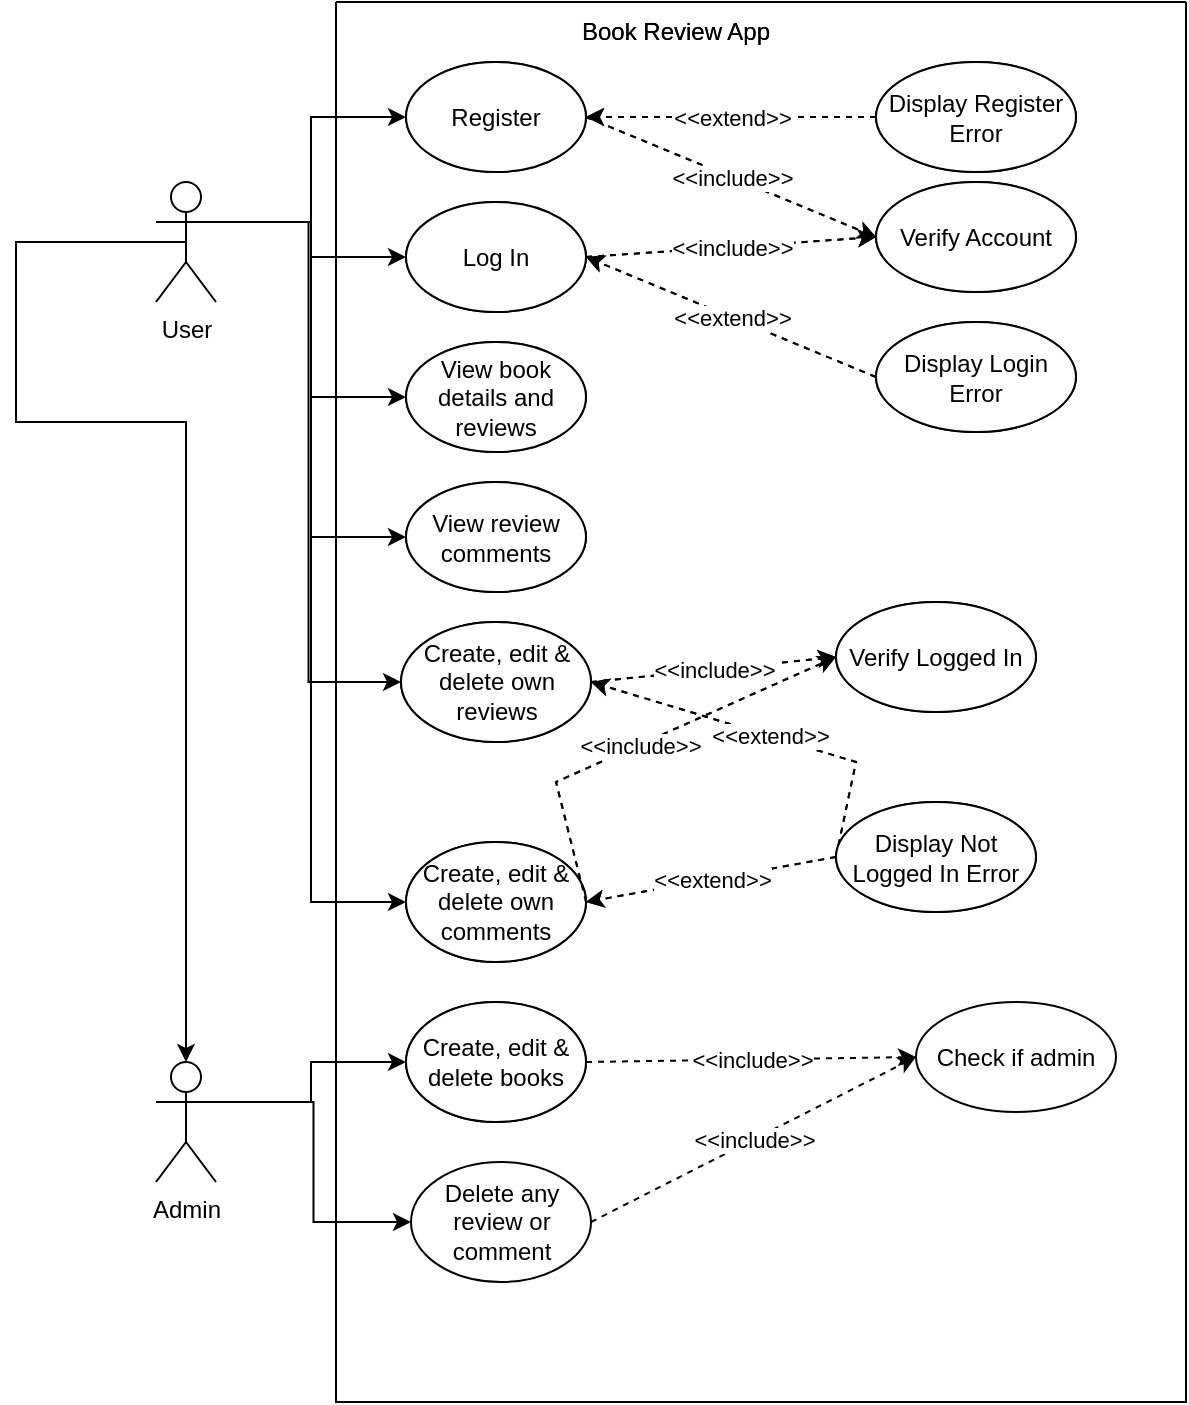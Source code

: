 <mxfile version="18.0.3" type="device"><diagram id="X9OinIxalUHU8gDoYxmk" name="Page-1"><mxGraphModel dx="1038" dy="556" grid="1" gridSize="10" guides="1" tooltips="1" connect="1" arrows="1" fold="1" page="1" pageScale="1" pageWidth="850" pageHeight="1100" math="0" shadow="0"><root><mxCell id="0"/><mxCell id="1" parent="0"/><mxCell id="r4D42KudwaVEtNqeMwHZ-17" style="edgeStyle=orthogonalEdgeStyle;rounded=0;orthogonalLoop=1;jettySize=auto;html=1;exitX=0.5;exitY=0.5;exitDx=0;exitDy=0;exitPerimeter=0;" edge="1" parent="1" source="r4D42KudwaVEtNqeMwHZ-10" target="r4D42KudwaVEtNqeMwHZ-11"><mxGeometry relative="1" as="geometry"><mxPoint x="160" y="330" as="targetPoint"/><Array as="points"><mxPoint x="90" y="190"/><mxPoint x="90" y="280"/><mxPoint x="175" y="280"/></Array></mxGeometry></mxCell><mxCell id="r4D42KudwaVEtNqeMwHZ-37" style="edgeStyle=orthogonalEdgeStyle;rounded=0;orthogonalLoop=1;jettySize=auto;html=1;exitX=1;exitY=0.333;exitDx=0;exitDy=0;exitPerimeter=0;entryX=0;entryY=0.5;entryDx=0;entryDy=0;" edge="1" parent="1" source="r4D42KudwaVEtNqeMwHZ-10" target="r4D42KudwaVEtNqeMwHZ-24"><mxGeometry relative="1" as="geometry"/></mxCell><mxCell id="r4D42KudwaVEtNqeMwHZ-38" style="edgeStyle=orthogonalEdgeStyle;rounded=0;orthogonalLoop=1;jettySize=auto;html=1;exitX=1;exitY=0.333;exitDx=0;exitDy=0;exitPerimeter=0;entryX=0;entryY=0.5;entryDx=0;entryDy=0;" edge="1" parent="1" source="r4D42KudwaVEtNqeMwHZ-10" target="r4D42KudwaVEtNqeMwHZ-28"><mxGeometry relative="1" as="geometry"/></mxCell><mxCell id="r4D42KudwaVEtNqeMwHZ-47" style="edgeStyle=orthogonalEdgeStyle;rounded=0;orthogonalLoop=1;jettySize=auto;html=1;exitX=1;exitY=0.333;exitDx=0;exitDy=0;exitPerimeter=0;entryX=0;entryY=0.5;entryDx=0;entryDy=0;" edge="1" parent="1" source="r4D42KudwaVEtNqeMwHZ-10" target="r4D42KudwaVEtNqeMwHZ-39"><mxGeometry relative="1" as="geometry"/></mxCell><mxCell id="r4D42KudwaVEtNqeMwHZ-48" style="edgeStyle=orthogonalEdgeStyle;rounded=0;orthogonalLoop=1;jettySize=auto;html=1;exitX=1;exitY=0.333;exitDx=0;exitDy=0;exitPerimeter=0;entryX=0;entryY=0.5;entryDx=0;entryDy=0;" edge="1" parent="1" source="r4D42KudwaVEtNqeMwHZ-10" target="r4D42KudwaVEtNqeMwHZ-46"><mxGeometry relative="1" as="geometry"/></mxCell><mxCell id="r4D42KudwaVEtNqeMwHZ-49" style="edgeStyle=orthogonalEdgeStyle;rounded=0;orthogonalLoop=1;jettySize=auto;html=1;exitX=1;exitY=0.333;exitDx=0;exitDy=0;exitPerimeter=0;entryX=0;entryY=0.5;entryDx=0;entryDy=0;" edge="1" parent="1" source="r4D42KudwaVEtNqeMwHZ-10" target="r4D42KudwaVEtNqeMwHZ-20"><mxGeometry relative="1" as="geometry"/></mxCell><mxCell id="r4D42KudwaVEtNqeMwHZ-58" style="edgeStyle=orthogonalEdgeStyle;rounded=0;orthogonalLoop=1;jettySize=auto;html=1;exitX=1;exitY=0.333;exitDx=0;exitDy=0;exitPerimeter=0;entryX=0;entryY=0.5;entryDx=0;entryDy=0;" edge="1" parent="1" source="r4D42KudwaVEtNqeMwHZ-10" target="r4D42KudwaVEtNqeMwHZ-57"><mxGeometry relative="1" as="geometry"/></mxCell><mxCell id="r4D42KudwaVEtNqeMwHZ-10" value="User" style="shape=umlActor;verticalLabelPosition=bottom;verticalAlign=top;html=1;outlineConnect=0;" vertex="1" parent="1"><mxGeometry x="160" y="160" width="30" height="60" as="geometry"/></mxCell><mxCell id="r4D42KudwaVEtNqeMwHZ-104" style="edgeStyle=orthogonalEdgeStyle;rounded=0;orthogonalLoop=1;jettySize=auto;html=1;exitX=1;exitY=0.333;exitDx=0;exitDy=0;exitPerimeter=0;entryX=0;entryY=0.5;entryDx=0;entryDy=0;" edge="1" parent="1" source="r4D42KudwaVEtNqeMwHZ-11" target="r4D42KudwaVEtNqeMwHZ-103"><mxGeometry relative="1" as="geometry"/></mxCell><mxCell id="r4D42KudwaVEtNqeMwHZ-137" style="edgeStyle=orthogonalEdgeStyle;rounded=0;orthogonalLoop=1;jettySize=auto;html=1;exitX=1;exitY=0.333;exitDx=0;exitDy=0;exitPerimeter=0;" edge="1" parent="1" source="r4D42KudwaVEtNqeMwHZ-11" target="r4D42KudwaVEtNqeMwHZ-135"><mxGeometry relative="1" as="geometry"/></mxCell><mxCell id="r4D42KudwaVEtNqeMwHZ-11" value="Admin" style="shape=umlActor;verticalLabelPosition=bottom;verticalAlign=top;html=1;outlineConnect=0;" vertex="1" parent="1"><mxGeometry x="160" y="600" width="30" height="60" as="geometry"/></mxCell><mxCell id="r4D42KudwaVEtNqeMwHZ-25" value="" style="swimlane;startSize=0;" vertex="1" parent="1"><mxGeometry x="250" y="70" width="425" height="700" as="geometry"><mxRectangle x="260" y="100" width="50" height="40" as="alternateBounds"/></mxGeometry></mxCell><mxCell id="r4D42KudwaVEtNqeMwHZ-21" value="Book Review App" style="text;html=1;strokeColor=none;fillColor=none;align=center;verticalAlign=middle;whiteSpace=wrap;rounded=0;" vertex="1" parent="r4D42KudwaVEtNqeMwHZ-25"><mxGeometry x="110" width="120" height="30" as="geometry"/></mxCell><mxCell id="r4D42KudwaVEtNqeMwHZ-28" value="Log In" style="ellipse;whiteSpace=wrap;html=1;" vertex="1" parent="r4D42KudwaVEtNqeMwHZ-25"><mxGeometry x="35" y="100" width="90" height="55" as="geometry"/></mxCell><mxCell id="r4D42KudwaVEtNqeMwHZ-20" value="View book details and reviews" style="ellipse;whiteSpace=wrap;html=1;" vertex="1" parent="r4D42KudwaVEtNqeMwHZ-25"><mxGeometry x="35" y="170" width="90" height="55" as="geometry"/></mxCell><mxCell id="r4D42KudwaVEtNqeMwHZ-24" value="View review comments" style="ellipse;whiteSpace=wrap;html=1;" vertex="1" parent="r4D42KudwaVEtNqeMwHZ-25"><mxGeometry x="35" y="240" width="90" height="55" as="geometry"/></mxCell><mxCell id="r4D42KudwaVEtNqeMwHZ-39" value="Create, edit &amp;amp; delete own reviews" style="ellipse;whiteSpace=wrap;html=1;" vertex="1" parent="r4D42KudwaVEtNqeMwHZ-25"><mxGeometry x="32.5" y="310" width="95" height="60" as="geometry"/></mxCell><mxCell id="r4D42KudwaVEtNqeMwHZ-46" value="Create, edit &amp;amp; delete own comments" style="ellipse;whiteSpace=wrap;html=1;" vertex="1" parent="r4D42KudwaVEtNqeMwHZ-25"><mxGeometry x="35" y="420" width="90" height="60" as="geometry"/></mxCell><mxCell id="r4D42KudwaVEtNqeMwHZ-57" value="Register" style="ellipse;whiteSpace=wrap;html=1;" vertex="1" parent="r4D42KudwaVEtNqeMwHZ-25"><mxGeometry x="35" y="30" width="90" height="55" as="geometry"/></mxCell><mxCell id="r4D42KudwaVEtNqeMwHZ-60" value="Verify Account" style="ellipse;whiteSpace=wrap;html=1;" vertex="1" parent="r4D42KudwaVEtNqeMwHZ-25"><mxGeometry x="270" y="90" width="100" height="55" as="geometry"/></mxCell><mxCell id="r4D42KudwaVEtNqeMwHZ-63" value="" style="endArrow=classic;html=1;rounded=0;exitX=1;exitY=0.5;exitDx=0;exitDy=0;entryX=0;entryY=0.5;entryDx=0;entryDy=0;dashed=1;" edge="1" parent="r4D42KudwaVEtNqeMwHZ-25" source="r4D42KudwaVEtNqeMwHZ-57" target="r4D42KudwaVEtNqeMwHZ-60"><mxGeometry relative="1" as="geometry"><mxPoint x="165" y="260" as="sourcePoint"/><mxPoint x="215" y="260" as="targetPoint"/></mxGeometry></mxCell><mxCell id="r4D42KudwaVEtNqeMwHZ-64" value="&amp;lt;&amp;lt;include&amp;gt;&amp;gt;" style="edgeLabel;resizable=0;html=1;align=center;verticalAlign=middle;" connectable="0" vertex="1" parent="r4D42KudwaVEtNqeMwHZ-63"><mxGeometry relative="1" as="geometry"/></mxCell><mxCell id="r4D42KudwaVEtNqeMwHZ-65" value="" style="endArrow=classic;html=1;rounded=0;exitX=1;exitY=0.5;exitDx=0;exitDy=0;entryX=0;entryY=0.5;entryDx=0;entryDy=0;dashed=1;" edge="1" parent="r4D42KudwaVEtNqeMwHZ-25" source="r4D42KudwaVEtNqeMwHZ-28" target="r4D42KudwaVEtNqeMwHZ-60"><mxGeometry relative="1" as="geometry"><mxPoint x="135" y="67.5" as="sourcePoint"/><mxPoint x="280" y="107.5" as="targetPoint"/></mxGeometry></mxCell><mxCell id="r4D42KudwaVEtNqeMwHZ-66" value="&amp;lt;&amp;lt;include&amp;gt;&amp;gt;" style="edgeLabel;resizable=0;html=1;align=center;verticalAlign=middle;" connectable="0" vertex="1" parent="r4D42KudwaVEtNqeMwHZ-65"><mxGeometry relative="1" as="geometry"/></mxCell><mxCell id="r4D42KudwaVEtNqeMwHZ-67" value="Display Register Error" style="ellipse;whiteSpace=wrap;html=1;" vertex="1" parent="r4D42KudwaVEtNqeMwHZ-25"><mxGeometry x="270" y="30" width="100" height="55" as="geometry"/></mxCell><mxCell id="r4D42KudwaVEtNqeMwHZ-68" value="" style="endArrow=classic;html=1;rounded=0;exitX=0;exitY=0.5;exitDx=0;exitDy=0;entryX=1;entryY=0.5;entryDx=0;entryDy=0;dashed=1;" edge="1" parent="r4D42KudwaVEtNqeMwHZ-25" source="r4D42KudwaVEtNqeMwHZ-67" target="r4D42KudwaVEtNqeMwHZ-57"><mxGeometry relative="1" as="geometry"><mxPoint x="135" y="67.5" as="sourcePoint"/><mxPoint x="280" y="127.5" as="targetPoint"/></mxGeometry></mxCell><mxCell id="r4D42KudwaVEtNqeMwHZ-69" value="&amp;lt;&amp;lt;extend&amp;gt;&amp;gt;" style="edgeLabel;resizable=0;html=1;align=center;verticalAlign=middle;" connectable="0" vertex="1" parent="r4D42KudwaVEtNqeMwHZ-68"><mxGeometry relative="1" as="geometry"/></mxCell><mxCell id="r4D42KudwaVEtNqeMwHZ-70" value="Display Login Error" style="ellipse;whiteSpace=wrap;html=1;" vertex="1" parent="r4D42KudwaVEtNqeMwHZ-25"><mxGeometry x="270" y="160" width="100" height="55" as="geometry"/></mxCell><mxCell id="r4D42KudwaVEtNqeMwHZ-71" value="" style="endArrow=classic;html=1;rounded=0;exitX=0;exitY=0.5;exitDx=0;exitDy=0;entryX=1;entryY=0.5;entryDx=0;entryDy=0;dashed=1;" edge="1" parent="r4D42KudwaVEtNqeMwHZ-25" source="r4D42KudwaVEtNqeMwHZ-70" target="r4D42KudwaVEtNqeMwHZ-28"><mxGeometry relative="1" as="geometry"><mxPoint x="280" y="67.5" as="sourcePoint"/><mxPoint x="135" y="67.5" as="targetPoint"/></mxGeometry></mxCell><mxCell id="r4D42KudwaVEtNqeMwHZ-72" value="&amp;lt;&amp;lt;extend&amp;gt;&amp;gt;" style="edgeLabel;resizable=0;html=1;align=center;verticalAlign=middle;" connectable="0" vertex="1" parent="r4D42KudwaVEtNqeMwHZ-71"><mxGeometry relative="1" as="geometry"/></mxCell><mxCell id="r4D42KudwaVEtNqeMwHZ-92" value="Verify Logged In" style="ellipse;whiteSpace=wrap;html=1;" vertex="1" parent="r4D42KudwaVEtNqeMwHZ-25"><mxGeometry x="250" y="300" width="100" height="55" as="geometry"/></mxCell><mxCell id="r4D42KudwaVEtNqeMwHZ-93" value="" style="endArrow=classic;html=1;rounded=0;exitX=0;exitY=0.5;exitDx=0;exitDy=0;entryX=1;entryY=0.5;entryDx=0;entryDy=0;dashed=1;" edge="1" parent="r4D42KudwaVEtNqeMwHZ-25" source="r4D42KudwaVEtNqeMwHZ-97" target="r4D42KudwaVEtNqeMwHZ-39"><mxGeometry relative="1" as="geometry"><mxPoint x="280" y="67.5" as="sourcePoint"/><mxPoint x="135" y="67.5" as="targetPoint"/><Array as="points"><mxPoint x="260" y="380"/></Array></mxGeometry></mxCell><mxCell id="r4D42KudwaVEtNqeMwHZ-94" value="&amp;lt;&amp;lt;extend&amp;gt;&amp;gt;" style="edgeLabel;resizable=0;html=1;align=center;verticalAlign=middle;" connectable="0" vertex="1" parent="r4D42KudwaVEtNqeMwHZ-93"><mxGeometry relative="1" as="geometry"/></mxCell><mxCell id="r4D42KudwaVEtNqeMwHZ-95" value="" style="endArrow=classic;html=1;rounded=0;exitX=0;exitY=0.5;exitDx=0;exitDy=0;entryX=1;entryY=0.5;entryDx=0;entryDy=0;dashed=1;" edge="1" parent="r4D42KudwaVEtNqeMwHZ-25" source="r4D42KudwaVEtNqeMwHZ-97" target="r4D42KudwaVEtNqeMwHZ-46"><mxGeometry relative="1" as="geometry"><mxPoint x="260" y="337.5" as="sourcePoint"/><mxPoint x="137.5" y="350" as="targetPoint"/></mxGeometry></mxCell><mxCell id="r4D42KudwaVEtNqeMwHZ-96" value="&amp;lt;&amp;lt;extend&amp;gt;&amp;gt;" style="edgeLabel;resizable=0;html=1;align=center;verticalAlign=middle;" connectable="0" vertex="1" parent="r4D42KudwaVEtNqeMwHZ-95"><mxGeometry relative="1" as="geometry"/></mxCell><mxCell id="r4D42KudwaVEtNqeMwHZ-97" value="Display Not Logged In Error" style="ellipse;whiteSpace=wrap;html=1;" vertex="1" parent="r4D42KudwaVEtNqeMwHZ-25"><mxGeometry x="250" y="400" width="100" height="55" as="geometry"/></mxCell><mxCell id="r4D42KudwaVEtNqeMwHZ-99" value="" style="endArrow=classic;html=1;rounded=0;exitX=1;exitY=0.5;exitDx=0;exitDy=0;entryX=0;entryY=0.5;entryDx=0;entryDy=0;dashed=1;" edge="1" parent="r4D42KudwaVEtNqeMwHZ-25" source="r4D42KudwaVEtNqeMwHZ-39" target="r4D42KudwaVEtNqeMwHZ-92"><mxGeometry relative="1" as="geometry"><mxPoint x="135" y="137.5" as="sourcePoint"/><mxPoint x="280" y="127.5" as="targetPoint"/></mxGeometry></mxCell><mxCell id="r4D42KudwaVEtNqeMwHZ-100" value="&amp;lt;&amp;lt;include&amp;gt;&amp;gt;" style="edgeLabel;resizable=0;html=1;align=center;verticalAlign=middle;" connectable="0" vertex="1" parent="r4D42KudwaVEtNqeMwHZ-99"><mxGeometry relative="1" as="geometry"/></mxCell><mxCell id="r4D42KudwaVEtNqeMwHZ-101" value="" style="endArrow=classic;html=1;rounded=0;exitX=1;exitY=0.5;exitDx=0;exitDy=0;entryX=0;entryY=0.5;entryDx=0;entryDy=0;dashed=1;" edge="1" parent="r4D42KudwaVEtNqeMwHZ-25" source="r4D42KudwaVEtNqeMwHZ-46" target="r4D42KudwaVEtNqeMwHZ-92"><mxGeometry relative="1" as="geometry"><mxPoint x="137.5" y="350" as="sourcePoint"/><mxPoint x="260" y="337.5" as="targetPoint"/><Array as="points"><mxPoint x="110" y="390"/></Array></mxGeometry></mxCell><mxCell id="r4D42KudwaVEtNqeMwHZ-102" value="&amp;lt;&amp;lt;include&amp;gt;&amp;gt;" style="edgeLabel;resizable=0;html=1;align=center;verticalAlign=middle;" connectable="0" vertex="1" parent="r4D42KudwaVEtNqeMwHZ-101"><mxGeometry relative="1" as="geometry"/></mxCell><mxCell id="r4D42KudwaVEtNqeMwHZ-103" value="Create, edit &amp;amp; delete books" style="ellipse;whiteSpace=wrap;html=1;" vertex="1" parent="r4D42KudwaVEtNqeMwHZ-25"><mxGeometry x="35" y="500" width="90" height="60" as="geometry"/></mxCell><mxCell id="r4D42KudwaVEtNqeMwHZ-105" value="" style="swimlane;startSize=0;" vertex="1" parent="r4D42KudwaVEtNqeMwHZ-25"><mxGeometry width="425" height="700" as="geometry"><mxRectangle x="260" y="100" width="50" height="40" as="alternateBounds"/></mxGeometry></mxCell><mxCell id="r4D42KudwaVEtNqeMwHZ-106" value="Book Review App" style="text;html=1;strokeColor=none;fillColor=none;align=center;verticalAlign=middle;whiteSpace=wrap;rounded=0;" vertex="1" parent="r4D42KudwaVEtNqeMwHZ-105"><mxGeometry x="110" width="120" height="30" as="geometry"/></mxCell><mxCell id="r4D42KudwaVEtNqeMwHZ-107" value="Log In" style="ellipse;whiteSpace=wrap;html=1;" vertex="1" parent="r4D42KudwaVEtNqeMwHZ-105"><mxGeometry x="35" y="100" width="90" height="55" as="geometry"/></mxCell><mxCell id="r4D42KudwaVEtNqeMwHZ-108" value="View book details and reviews" style="ellipse;whiteSpace=wrap;html=1;" vertex="1" parent="r4D42KudwaVEtNqeMwHZ-105"><mxGeometry x="35" y="170" width="90" height="55" as="geometry"/></mxCell><mxCell id="r4D42KudwaVEtNqeMwHZ-109" value="View review comments" style="ellipse;whiteSpace=wrap;html=1;" vertex="1" parent="r4D42KudwaVEtNqeMwHZ-105"><mxGeometry x="35" y="240" width="90" height="55" as="geometry"/></mxCell><mxCell id="r4D42KudwaVEtNqeMwHZ-110" value="Create, edit &amp;amp; delete own reviews" style="ellipse;whiteSpace=wrap;html=1;" vertex="1" parent="r4D42KudwaVEtNqeMwHZ-105"><mxGeometry x="32.5" y="310" width="95" height="60" as="geometry"/></mxCell><mxCell id="r4D42KudwaVEtNqeMwHZ-111" value="Create, edit &amp;amp; delete own comments" style="ellipse;whiteSpace=wrap;html=1;" vertex="1" parent="r4D42KudwaVEtNqeMwHZ-105"><mxGeometry x="35" y="420" width="90" height="60" as="geometry"/></mxCell><mxCell id="r4D42KudwaVEtNqeMwHZ-112" value="Register" style="ellipse;whiteSpace=wrap;html=1;" vertex="1" parent="r4D42KudwaVEtNqeMwHZ-105"><mxGeometry x="35" y="30" width="90" height="55" as="geometry"/></mxCell><mxCell id="r4D42KudwaVEtNqeMwHZ-113" value="Verify Account" style="ellipse;whiteSpace=wrap;html=1;" vertex="1" parent="r4D42KudwaVEtNqeMwHZ-105"><mxGeometry x="270" y="90" width="100" height="55" as="geometry"/></mxCell><mxCell id="r4D42KudwaVEtNqeMwHZ-114" value="" style="endArrow=classic;html=1;rounded=0;exitX=1;exitY=0.5;exitDx=0;exitDy=0;entryX=0;entryY=0.5;entryDx=0;entryDy=0;dashed=1;" edge="1" parent="r4D42KudwaVEtNqeMwHZ-105" source="r4D42KudwaVEtNqeMwHZ-112" target="r4D42KudwaVEtNqeMwHZ-113"><mxGeometry relative="1" as="geometry"><mxPoint x="165" y="260" as="sourcePoint"/><mxPoint x="215" y="260" as="targetPoint"/></mxGeometry></mxCell><mxCell id="r4D42KudwaVEtNqeMwHZ-115" value="&amp;lt;&amp;lt;include&amp;gt;&amp;gt;" style="edgeLabel;resizable=0;html=1;align=center;verticalAlign=middle;" connectable="0" vertex="1" parent="r4D42KudwaVEtNqeMwHZ-114"><mxGeometry relative="1" as="geometry"/></mxCell><mxCell id="r4D42KudwaVEtNqeMwHZ-116" value="" style="endArrow=classic;html=1;rounded=0;exitX=1;exitY=0.5;exitDx=0;exitDy=0;entryX=0;entryY=0.5;entryDx=0;entryDy=0;dashed=1;" edge="1" parent="r4D42KudwaVEtNqeMwHZ-105" source="r4D42KudwaVEtNqeMwHZ-107" target="r4D42KudwaVEtNqeMwHZ-113"><mxGeometry relative="1" as="geometry"><mxPoint x="135" y="67.5" as="sourcePoint"/><mxPoint x="280" y="107.5" as="targetPoint"/></mxGeometry></mxCell><mxCell id="r4D42KudwaVEtNqeMwHZ-117" value="&amp;lt;&amp;lt;include&amp;gt;&amp;gt;" style="edgeLabel;resizable=0;html=1;align=center;verticalAlign=middle;" connectable="0" vertex="1" parent="r4D42KudwaVEtNqeMwHZ-116"><mxGeometry relative="1" as="geometry"/></mxCell><mxCell id="r4D42KudwaVEtNqeMwHZ-118" value="Display Register Error" style="ellipse;whiteSpace=wrap;html=1;" vertex="1" parent="r4D42KudwaVEtNqeMwHZ-105"><mxGeometry x="270" y="30" width="100" height="55" as="geometry"/></mxCell><mxCell id="r4D42KudwaVEtNqeMwHZ-119" value="" style="endArrow=classic;html=1;rounded=0;exitX=0;exitY=0.5;exitDx=0;exitDy=0;entryX=1;entryY=0.5;entryDx=0;entryDy=0;dashed=1;" edge="1" parent="r4D42KudwaVEtNqeMwHZ-105" source="r4D42KudwaVEtNqeMwHZ-118" target="r4D42KudwaVEtNqeMwHZ-112"><mxGeometry relative="1" as="geometry"><mxPoint x="135" y="67.5" as="sourcePoint"/><mxPoint x="280" y="127.5" as="targetPoint"/></mxGeometry></mxCell><mxCell id="r4D42KudwaVEtNqeMwHZ-120" value="&amp;lt;&amp;lt;extend&amp;gt;&amp;gt;" style="edgeLabel;resizable=0;html=1;align=center;verticalAlign=middle;" connectable="0" vertex="1" parent="r4D42KudwaVEtNqeMwHZ-119"><mxGeometry relative="1" as="geometry"/></mxCell><mxCell id="r4D42KudwaVEtNqeMwHZ-121" value="Display Login Error" style="ellipse;whiteSpace=wrap;html=1;" vertex="1" parent="r4D42KudwaVEtNqeMwHZ-105"><mxGeometry x="270" y="160" width="100" height="55" as="geometry"/></mxCell><mxCell id="r4D42KudwaVEtNqeMwHZ-122" value="" style="endArrow=classic;html=1;rounded=0;exitX=0;exitY=0.5;exitDx=0;exitDy=0;entryX=1;entryY=0.5;entryDx=0;entryDy=0;dashed=1;" edge="1" parent="r4D42KudwaVEtNqeMwHZ-105" source="r4D42KudwaVEtNqeMwHZ-121" target="r4D42KudwaVEtNqeMwHZ-107"><mxGeometry relative="1" as="geometry"><mxPoint x="280" y="67.5" as="sourcePoint"/><mxPoint x="135" y="67.5" as="targetPoint"/></mxGeometry></mxCell><mxCell id="r4D42KudwaVEtNqeMwHZ-123" value="&amp;lt;&amp;lt;extend&amp;gt;&amp;gt;" style="edgeLabel;resizable=0;html=1;align=center;verticalAlign=middle;" connectable="0" vertex="1" parent="r4D42KudwaVEtNqeMwHZ-122"><mxGeometry relative="1" as="geometry"/></mxCell><mxCell id="r4D42KudwaVEtNqeMwHZ-124" value="Verify Logged In" style="ellipse;whiteSpace=wrap;html=1;" vertex="1" parent="r4D42KudwaVEtNqeMwHZ-105"><mxGeometry x="250" y="300" width="100" height="55" as="geometry"/></mxCell><mxCell id="r4D42KudwaVEtNqeMwHZ-125" value="" style="endArrow=classic;html=1;rounded=0;exitX=0;exitY=0.5;exitDx=0;exitDy=0;entryX=1;entryY=0.5;entryDx=0;entryDy=0;dashed=1;" edge="1" parent="r4D42KudwaVEtNqeMwHZ-105" source="r4D42KudwaVEtNqeMwHZ-129" target="r4D42KudwaVEtNqeMwHZ-110"><mxGeometry relative="1" as="geometry"><mxPoint x="280" y="67.5" as="sourcePoint"/><mxPoint x="135" y="67.5" as="targetPoint"/><Array as="points"><mxPoint x="260" y="380"/></Array></mxGeometry></mxCell><mxCell id="r4D42KudwaVEtNqeMwHZ-126" value="&amp;lt;&amp;lt;extend&amp;gt;&amp;gt;" style="edgeLabel;resizable=0;html=1;align=center;verticalAlign=middle;" connectable="0" vertex="1" parent="r4D42KudwaVEtNqeMwHZ-125"><mxGeometry relative="1" as="geometry"/></mxCell><mxCell id="r4D42KudwaVEtNqeMwHZ-127" value="" style="endArrow=classic;html=1;rounded=0;exitX=0;exitY=0.5;exitDx=0;exitDy=0;entryX=1;entryY=0.5;entryDx=0;entryDy=0;dashed=1;" edge="1" parent="r4D42KudwaVEtNqeMwHZ-105" source="r4D42KudwaVEtNqeMwHZ-129" target="r4D42KudwaVEtNqeMwHZ-111"><mxGeometry relative="1" as="geometry"><mxPoint x="260" y="337.5" as="sourcePoint"/><mxPoint x="137.5" y="350" as="targetPoint"/></mxGeometry></mxCell><mxCell id="r4D42KudwaVEtNqeMwHZ-128" value="&amp;lt;&amp;lt;extend&amp;gt;&amp;gt;" style="edgeLabel;resizable=0;html=1;align=center;verticalAlign=middle;" connectable="0" vertex="1" parent="r4D42KudwaVEtNqeMwHZ-127"><mxGeometry relative="1" as="geometry"/></mxCell><mxCell id="r4D42KudwaVEtNqeMwHZ-129" value="Display Not Logged In Error" style="ellipse;whiteSpace=wrap;html=1;" vertex="1" parent="r4D42KudwaVEtNqeMwHZ-105"><mxGeometry x="250" y="400" width="100" height="55" as="geometry"/></mxCell><mxCell id="r4D42KudwaVEtNqeMwHZ-130" value="" style="endArrow=classic;html=1;rounded=0;exitX=1;exitY=0.5;exitDx=0;exitDy=0;entryX=0;entryY=0.5;entryDx=0;entryDy=0;dashed=1;" edge="1" parent="r4D42KudwaVEtNqeMwHZ-105" source="r4D42KudwaVEtNqeMwHZ-110" target="r4D42KudwaVEtNqeMwHZ-124"><mxGeometry relative="1" as="geometry"><mxPoint x="135" y="137.5" as="sourcePoint"/><mxPoint x="280" y="127.5" as="targetPoint"/></mxGeometry></mxCell><mxCell id="r4D42KudwaVEtNqeMwHZ-131" value="&amp;lt;&amp;lt;include&amp;gt;&amp;gt;" style="edgeLabel;resizable=0;html=1;align=center;verticalAlign=middle;" connectable="0" vertex="1" parent="r4D42KudwaVEtNqeMwHZ-130"><mxGeometry relative="1" as="geometry"/></mxCell><mxCell id="r4D42KudwaVEtNqeMwHZ-132" value="" style="endArrow=classic;html=1;rounded=0;exitX=1;exitY=0.5;exitDx=0;exitDy=0;entryX=0;entryY=0.5;entryDx=0;entryDy=0;dashed=1;" edge="1" parent="r4D42KudwaVEtNqeMwHZ-105" source="r4D42KudwaVEtNqeMwHZ-111" target="r4D42KudwaVEtNqeMwHZ-124"><mxGeometry relative="1" as="geometry"><mxPoint x="137.5" y="350" as="sourcePoint"/><mxPoint x="260" y="337.5" as="targetPoint"/><Array as="points"><mxPoint x="110" y="390"/></Array></mxGeometry></mxCell><mxCell id="r4D42KudwaVEtNqeMwHZ-133" value="&amp;lt;&amp;lt;include&amp;gt;&amp;gt;" style="edgeLabel;resizable=0;html=1;align=center;verticalAlign=middle;" connectable="0" vertex="1" parent="r4D42KudwaVEtNqeMwHZ-132"><mxGeometry relative="1" as="geometry"/></mxCell><mxCell id="r4D42KudwaVEtNqeMwHZ-134" value="Create, edit &amp;amp; delete books" style="ellipse;whiteSpace=wrap;html=1;" vertex="1" parent="r4D42KudwaVEtNqeMwHZ-105"><mxGeometry x="35" y="500" width="90" height="60" as="geometry"/></mxCell><mxCell id="r4D42KudwaVEtNqeMwHZ-135" value="Delete any review or comment" style="ellipse;whiteSpace=wrap;html=1;" vertex="1" parent="r4D42KudwaVEtNqeMwHZ-105"><mxGeometry x="37.5" y="580" width="90" height="60" as="geometry"/></mxCell><mxCell id="r4D42KudwaVEtNqeMwHZ-136" value="Check if admin" style="ellipse;whiteSpace=wrap;html=1;" vertex="1" parent="r4D42KudwaVEtNqeMwHZ-105"><mxGeometry x="290" y="500" width="100" height="55" as="geometry"/></mxCell><mxCell id="r4D42KudwaVEtNqeMwHZ-138" value="" style="endArrow=classic;html=1;rounded=0;exitX=1;exitY=0.5;exitDx=0;exitDy=0;entryX=0;entryY=0.5;entryDx=0;entryDy=0;dashed=1;" edge="1" parent="r4D42KudwaVEtNqeMwHZ-105" source="r4D42KudwaVEtNqeMwHZ-134" target="r4D42KudwaVEtNqeMwHZ-136"><mxGeometry relative="1" as="geometry"><mxPoint x="137.5" y="350" as="sourcePoint"/><mxPoint x="260" y="337.5" as="targetPoint"/></mxGeometry></mxCell><mxCell id="r4D42KudwaVEtNqeMwHZ-139" value="&amp;lt;&amp;lt;include&amp;gt;&amp;gt;" style="edgeLabel;resizable=0;html=1;align=center;verticalAlign=middle;" connectable="0" vertex="1" parent="r4D42KudwaVEtNqeMwHZ-138"><mxGeometry relative="1" as="geometry"/></mxCell><mxCell id="r4D42KudwaVEtNqeMwHZ-140" value="" style="endArrow=classic;html=1;rounded=0;exitX=1;exitY=0.5;exitDx=0;exitDy=0;entryX=0;entryY=0.5;entryDx=0;entryDy=0;dashed=1;" edge="1" parent="r4D42KudwaVEtNqeMwHZ-105" source="r4D42KudwaVEtNqeMwHZ-135" target="r4D42KudwaVEtNqeMwHZ-136"><mxGeometry relative="1" as="geometry"><mxPoint x="135" y="540" as="sourcePoint"/><mxPoint x="260" y="562.5" as="targetPoint"/></mxGeometry></mxCell><mxCell id="r4D42KudwaVEtNqeMwHZ-141" value="&amp;lt;&amp;lt;include&amp;gt;&amp;gt;" style="edgeLabel;resizable=0;html=1;align=center;verticalAlign=middle;" connectable="0" vertex="1" parent="r4D42KudwaVEtNqeMwHZ-140"><mxGeometry relative="1" as="geometry"/></mxCell></root></mxGraphModel></diagram></mxfile>